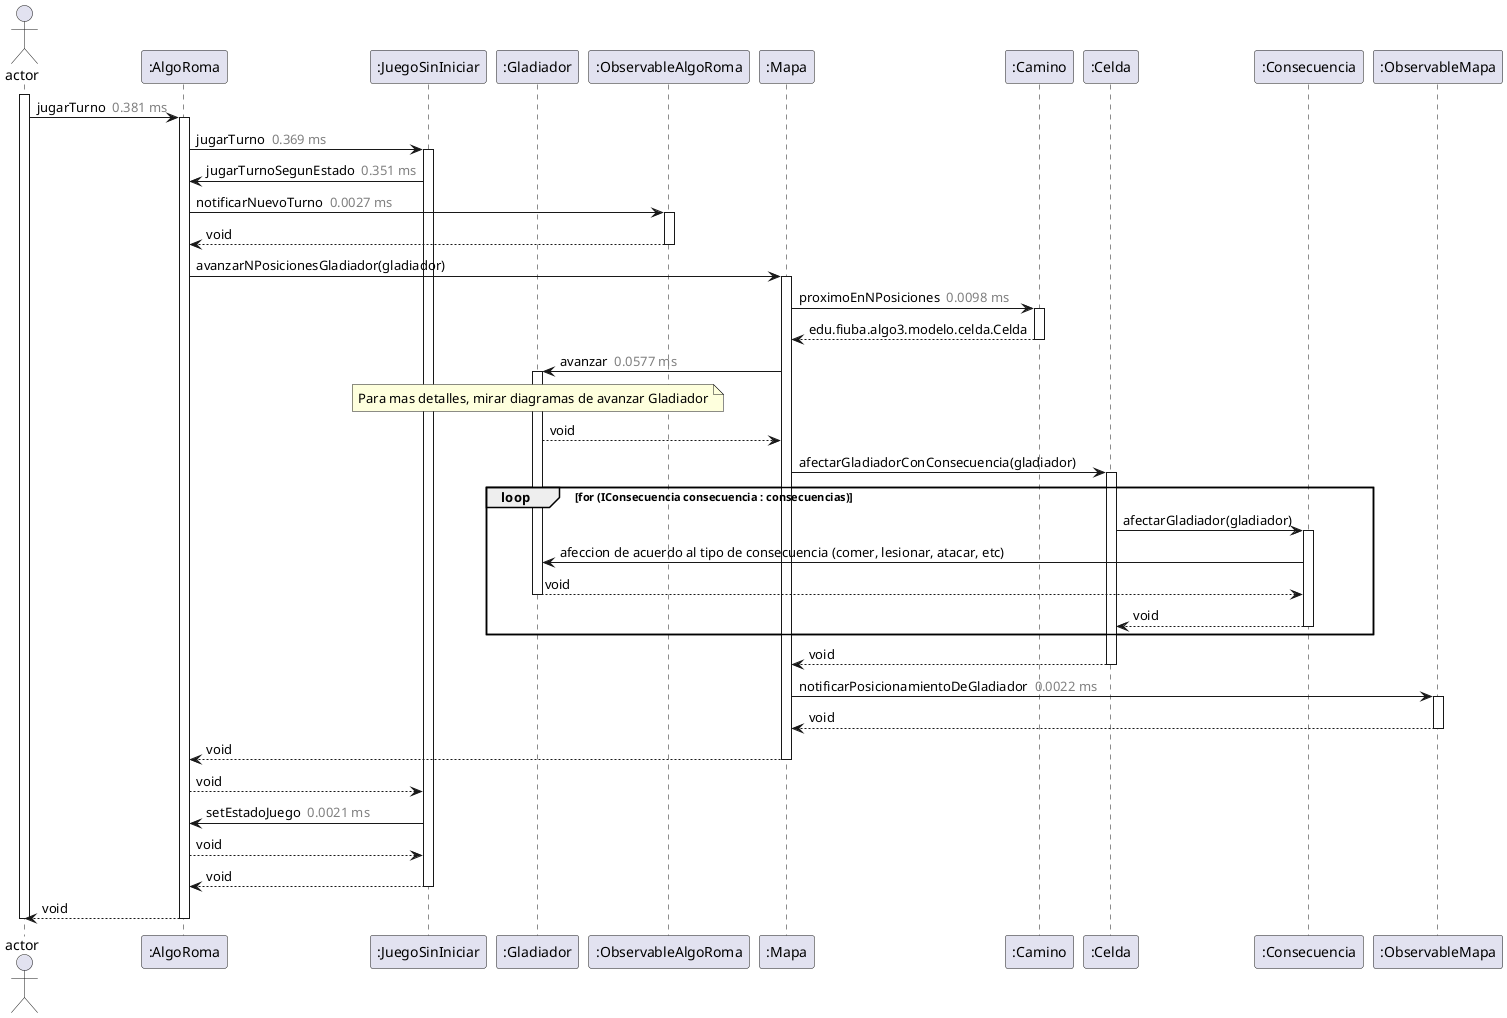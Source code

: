 @startuml
actor Actor as "actor"
participant AlgoRoma as ":AlgoRoma"
participant JuegoSinIniciar as ":JuegoSinIniciar"
participant Gladiador as ":Gladiador"
participant ObservableAlgoRoma as ":ObservableAlgoRoma"
participant Mapa as ":Mapa"
participant Camino as ":Camino"
participant Celda as ":Celda"
participant Consecuencia as ":Consecuencia"
participant ObservableMapa as ":ObservableMapa"

  activate Actor
    Actor->AlgoRoma: jugarTurno <color:gray> 0.381 ms</color>
    activate AlgoRoma
      AlgoRoma->JuegoSinIniciar: jugarTurno <color:gray> 0.369 ms</color>
      activate JuegoSinIniciar
        JuegoSinIniciar->AlgoRoma: jugarTurnoSegunEstado <color:gray> 0.351 ms</color>
          AlgoRoma->ObservableAlgoRoma: notificarNuevoTurno <color:gray> 0.0027 ms</color>
          activate ObservableAlgoRoma
          AlgoRoma<--ObservableAlgoRoma: void
          deactivate ObservableAlgoRoma
          AlgoRoma->Mapa: avanzarNPosicionesGladiador(gladiador)
          activate Mapa
            Mapa->Camino: proximoEnNPosiciones <color:gray> 0.0098 ms</color>
            activate Camino
            Mapa<--Camino: edu.fiuba.algo3.modelo.celda.Celda
            deactivate Camino
            Mapa->Gladiador: avanzar <color:gray> 0.0577 ms</color>
            activate Gladiador
            note over Gladiador: Para mas detalles, mirar diagramas de avanzar Gladiador
            Mapa<--Gladiador: void
            Mapa->Celda: afectarGladiadorConConsecuencia(gladiador)
            loop for (IConsecuencia consecuencia : consecuencias)
            activate Celda
              Celda->Consecuencia: afectarGladiador(gladiador)
              activate Consecuencia
              Consecuencia->Gladiador: afeccion de acuerdo al tipo de consecuencia (comer, lesionar, atacar, etc)
              Gladiador-->Consecuencia: void
              deactivate Gladiador
              Consecuencia-->Celda: void
              deactivate Consecuencia
            end
            Mapa<--Celda: void
            deactivate Celda
            Mapa->ObservableMapa: notificarPosicionamientoDeGladiador <color:gray> 0.0022 ms</color>
            activate ObservableMapa
            Mapa<--ObservableMapa: void
            deactivate ObservableMapa
          AlgoRoma<--Mapa: void
          deactivate Mapa
        JuegoSinIniciar<--AlgoRoma: void
        JuegoSinIniciar->AlgoRoma: setEstadoJuego <color:gray> 0.0021 ms</color>
        JuegoSinIniciar<--AlgoRoma: void
      AlgoRoma<--JuegoSinIniciar: void
      deactivate JuegoSinIniciar
    Actor<--AlgoRoma: void
    deactivate AlgoRoma

  deactivate Actor
@enduml